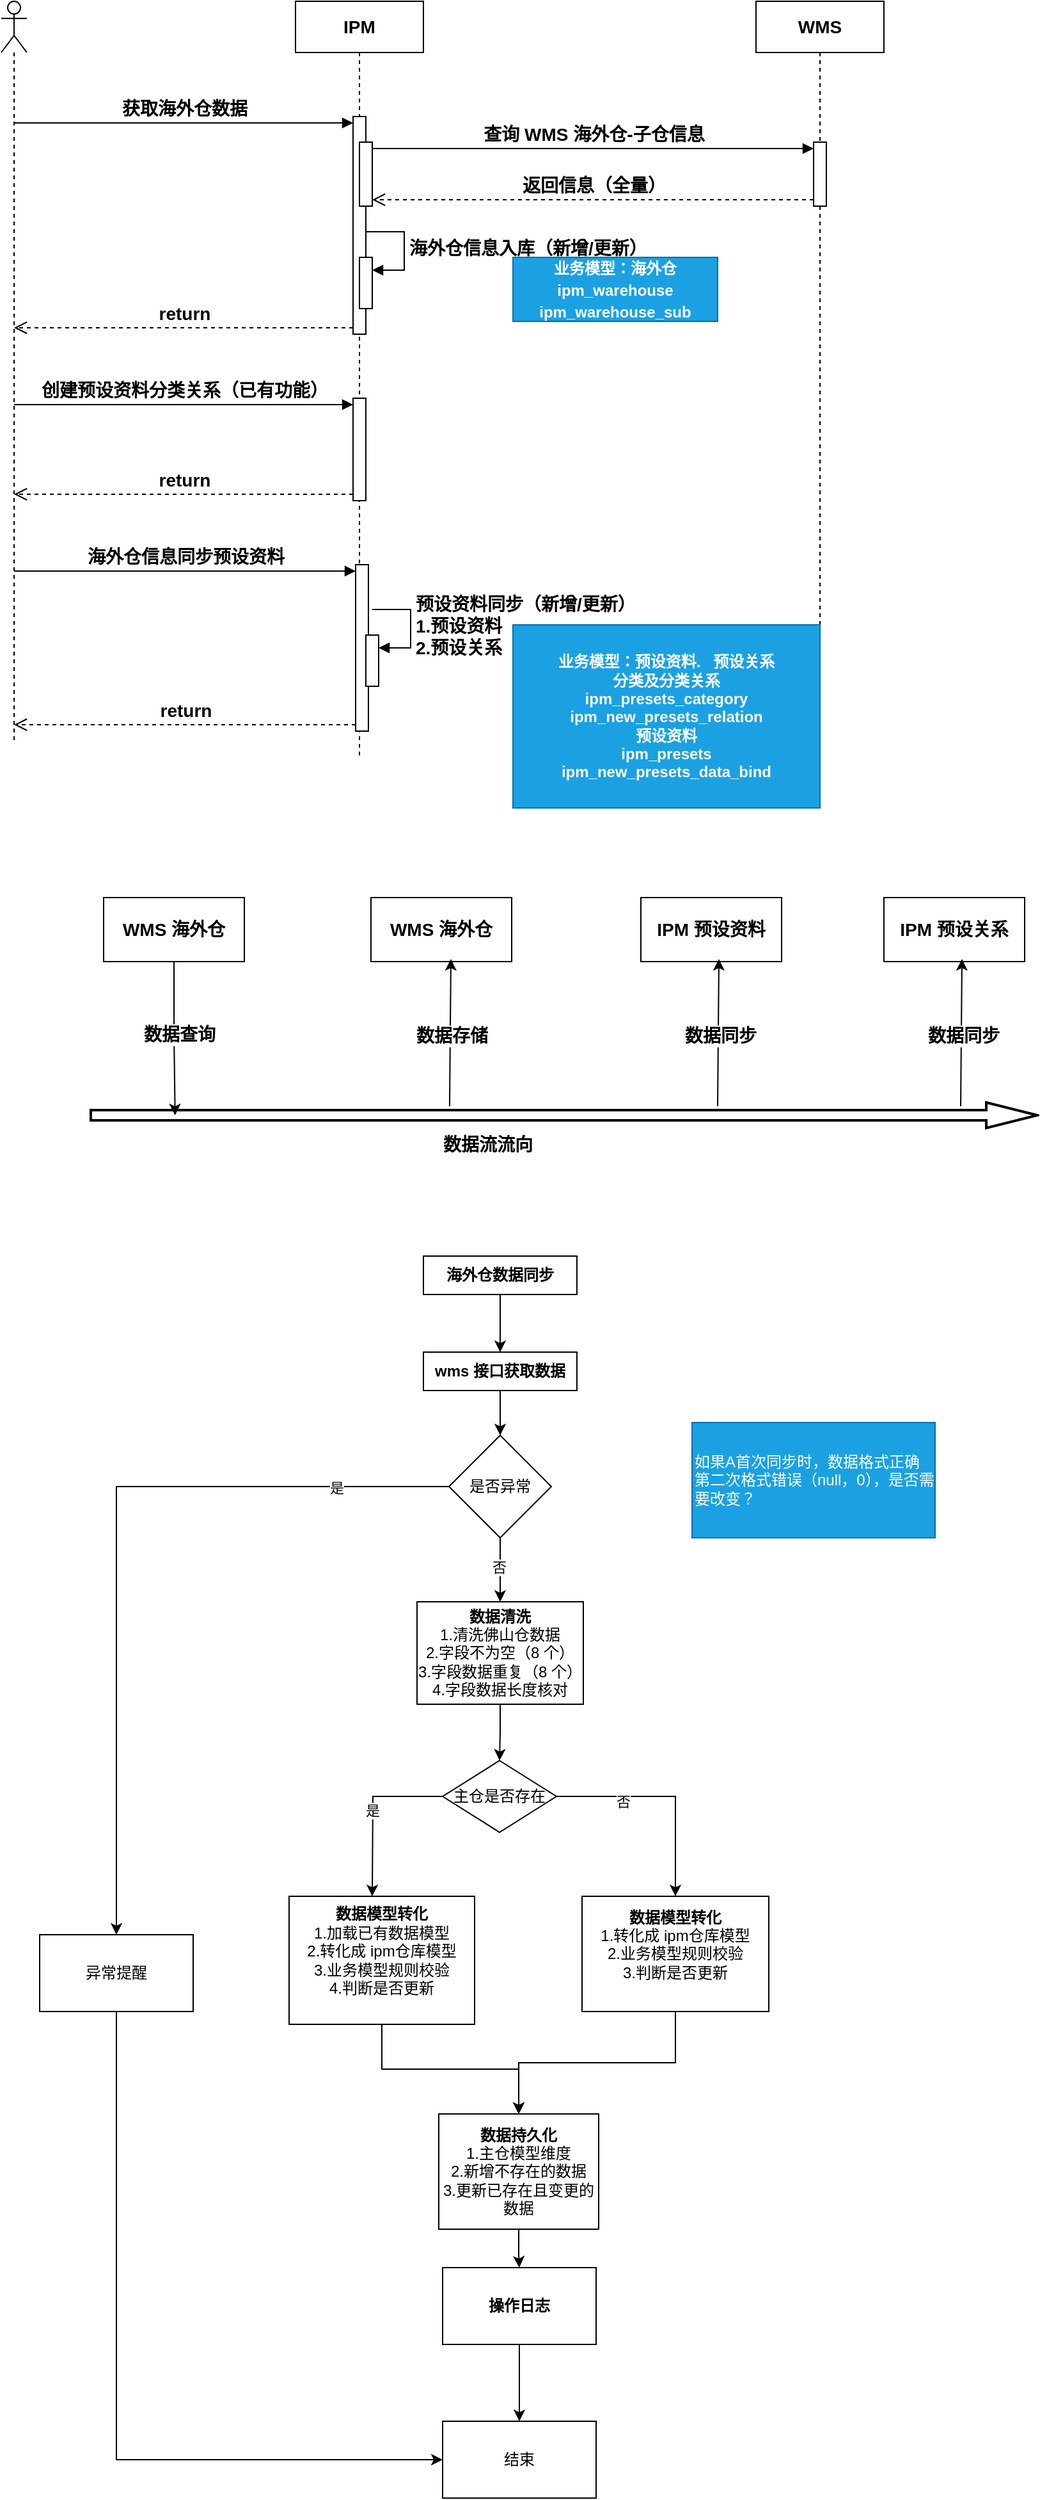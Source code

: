 <mxfile version="24.6.4" type="github">
  <diagram name="第 1 页" id="Jsab-jnm6UaxY9wLTbV5">
    <mxGraphModel dx="1060" dy="646" grid="1" gridSize="10" guides="1" tooltips="1" connect="1" arrows="1" fold="1" page="1" pageScale="1" pageWidth="827" pageHeight="1169" math="0" shadow="0">
      <root>
        <mxCell id="0" />
        <mxCell id="1" parent="0" />
        <mxCell id="QJWTps0vCfm2FNkZpQqd-5" value="&lt;span style=&quot;font-size: 14px;&quot;&gt;&lt;font style=&quot;font-size: 14px;&quot;&gt;IPM&lt;/font&gt;&lt;/span&gt;" style="shape=umlLifeline;perimeter=lifelinePerimeter;whiteSpace=wrap;html=1;container=1;dropTarget=0;collapsible=0;recursiveResize=0;outlineConnect=0;portConstraint=eastwest;newEdgeStyle={&quot;curved&quot;:0,&quot;rounded&quot;:0};fontStyle=1;fontSize=14;" vertex="1" parent="1">
          <mxGeometry x="290" y="210" width="100" height="590" as="geometry" />
        </mxCell>
        <mxCell id="QJWTps0vCfm2FNkZpQqd-6" value="" style="html=1;points=[[0,0,0,0,5],[0,1,0,0,-5],[1,0,0,0,5],[1,1,0,0,-5]];perimeter=orthogonalPerimeter;outlineConnect=0;targetShapes=umlLifeline;portConstraint=eastwest;newEdgeStyle={&quot;curved&quot;:0,&quot;rounded&quot;:0};fontStyle=1;fontSize=14;" vertex="1" parent="QJWTps0vCfm2FNkZpQqd-5">
          <mxGeometry x="45" y="90" width="10" height="170" as="geometry" />
        </mxCell>
        <mxCell id="QJWTps0vCfm2FNkZpQqd-14" value="" style="html=1;points=[[0,0,0,0,5],[0,1,0,0,-5],[1,0,0,0,5],[1,1,0,0,-5]];perimeter=orthogonalPerimeter;outlineConnect=0;targetShapes=umlLifeline;portConstraint=eastwest;newEdgeStyle={&quot;curved&quot;:0,&quot;rounded&quot;:0};fontStyle=1;fontSize=14;" vertex="1" parent="QJWTps0vCfm2FNkZpQqd-5">
          <mxGeometry x="50" y="110" width="10" height="50" as="geometry" />
        </mxCell>
        <mxCell id="QJWTps0vCfm2FNkZpQqd-15" value="" style="html=1;points=[[0,0,0,0,5],[0,1,0,0,-5],[1,0,0,0,5],[1,1,0,0,-5]];perimeter=orthogonalPerimeter;outlineConnect=0;targetShapes=umlLifeline;portConstraint=eastwest;newEdgeStyle={&quot;curved&quot;:0,&quot;rounded&quot;:0};fontStyle=1;fontSize=14;" vertex="1" parent="QJWTps0vCfm2FNkZpQqd-5">
          <mxGeometry x="50" y="200" width="10" height="40" as="geometry" />
        </mxCell>
        <mxCell id="QJWTps0vCfm2FNkZpQqd-16" value="海外仓信息入库（新增/更新）" style="html=1;align=left;spacingLeft=2;endArrow=block;rounded=0;edgeStyle=orthogonalEdgeStyle;curved=0;rounded=0;fontStyle=1;fontSize=14;" edge="1" target="QJWTps0vCfm2FNkZpQqd-15" parent="QJWTps0vCfm2FNkZpQqd-5">
          <mxGeometry relative="1" as="geometry">
            <mxPoint x="55" y="180" as="sourcePoint" />
            <Array as="points">
              <mxPoint x="85" y="210" />
            </Array>
          </mxGeometry>
        </mxCell>
        <mxCell id="QJWTps0vCfm2FNkZpQqd-18" value="" style="html=1;points=[[0,0,0,0,5],[0,1,0,0,-5],[1,0,0,0,5],[1,1,0,0,-5]];perimeter=orthogonalPerimeter;outlineConnect=0;targetShapes=umlLifeline;portConstraint=eastwest;newEdgeStyle={&quot;curved&quot;:0,&quot;rounded&quot;:0};fontStyle=1;fontSize=14;" vertex="1" parent="QJWTps0vCfm2FNkZpQqd-5">
          <mxGeometry x="47" y="440" width="10" height="130" as="geometry" />
        </mxCell>
        <mxCell id="QJWTps0vCfm2FNkZpQqd-22" value="" style="html=1;points=[[0,0,0,0,5],[0,1,0,0,-5],[1,0,0,0,5],[1,1,0,0,-5]];perimeter=orthogonalPerimeter;outlineConnect=0;targetShapes=umlLifeline;portConstraint=eastwest;newEdgeStyle={&quot;curved&quot;:0,&quot;rounded&quot;:0};fontStyle=1;fontSize=14;" vertex="1" parent="QJWTps0vCfm2FNkZpQqd-5">
          <mxGeometry x="55" y="495" width="10" height="40" as="geometry" />
        </mxCell>
        <mxCell id="QJWTps0vCfm2FNkZpQqd-23" value="预设资料同步（新增/更新）&lt;div style=&quot;font-size: 14px;&quot;&gt;1.预设资料&lt;/div&gt;&lt;div style=&quot;font-size: 14px;&quot;&gt;2.预设关系&lt;/div&gt;" style="html=1;align=left;spacingLeft=2;endArrow=block;rounded=0;edgeStyle=orthogonalEdgeStyle;curved=0;rounded=0;fontStyle=1;fontSize=14;" edge="1" target="QJWTps0vCfm2FNkZpQqd-22" parent="QJWTps0vCfm2FNkZpQqd-5">
          <mxGeometry relative="1" as="geometry">
            <mxPoint x="60" y="475" as="sourcePoint" />
            <Array as="points">
              <mxPoint x="90" y="505" />
            </Array>
          </mxGeometry>
        </mxCell>
        <mxCell id="QJWTps0vCfm2FNkZpQqd-25" value="" style="html=1;points=[[0,0,0,0,5],[0,1,0,0,-5],[1,0,0,0,5],[1,1,0,0,-5]];perimeter=orthogonalPerimeter;outlineConnect=0;targetShapes=umlLifeline;portConstraint=eastwest;newEdgeStyle={&quot;curved&quot;:0,&quot;rounded&quot;:0};fontStyle=1;fontSize=14;" vertex="1" parent="QJWTps0vCfm2FNkZpQqd-5">
          <mxGeometry x="45" y="310" width="10" height="80" as="geometry" />
        </mxCell>
        <mxCell id="QJWTps0vCfm2FNkZpQqd-9" value="&lt;font style=&quot;font-size: 14px;&quot;&gt;WMS&lt;/font&gt;" style="shape=umlLifeline;perimeter=lifelinePerimeter;whiteSpace=wrap;html=1;container=1;dropTarget=0;collapsible=0;recursiveResize=0;outlineConnect=0;portConstraint=eastwest;newEdgeStyle={&quot;curved&quot;:0,&quot;rounded&quot;:0};fontStyle=1;fontSize=14;" vertex="1" parent="1">
          <mxGeometry x="650" y="210" width="100" height="590" as="geometry" />
        </mxCell>
        <mxCell id="QJWTps0vCfm2FNkZpQqd-10" value="" style="html=1;points=[[0,0,0,0,5],[0,1,0,0,-5],[1,0,0,0,5],[1,1,0,0,-5]];perimeter=orthogonalPerimeter;outlineConnect=0;targetShapes=umlLifeline;portConstraint=eastwest;newEdgeStyle={&quot;curved&quot;:0,&quot;rounded&quot;:0};fontStyle=1;fontSize=14;" vertex="1" parent="QJWTps0vCfm2FNkZpQqd-9">
          <mxGeometry x="45" y="110" width="10" height="50" as="geometry" />
        </mxCell>
        <mxCell id="QJWTps0vCfm2FNkZpQqd-11" value="查询 WMS 海外仓-子仓信息" style="html=1;verticalAlign=bottom;endArrow=block;curved=0;rounded=0;entryX=0;entryY=0;entryDx=0;entryDy=5;exitX=1;exitY=0;exitDx=0;exitDy=5;exitPerimeter=0;fontStyle=1;fontSize=14;" edge="1" target="QJWTps0vCfm2FNkZpQqd-10" parent="1" source="QJWTps0vCfm2FNkZpQqd-14">
          <mxGeometry relative="1" as="geometry">
            <mxPoint x="515" y="325" as="sourcePoint" />
          </mxGeometry>
        </mxCell>
        <mxCell id="QJWTps0vCfm2FNkZpQqd-12" value="返回信息（全量）" style="html=1;verticalAlign=bottom;endArrow=open;dashed=1;endSize=8;curved=0;rounded=0;exitX=0;exitY=1;exitDx=0;exitDy=-5;entryX=1;entryY=1;entryDx=0;entryDy=-5;entryPerimeter=0;fontStyle=1;fontSize=14;" edge="1" source="QJWTps0vCfm2FNkZpQqd-10" parent="1" target="QJWTps0vCfm2FNkZpQqd-14">
          <mxGeometry relative="1" as="geometry">
            <mxPoint x="510" y="365" as="targetPoint" />
          </mxGeometry>
        </mxCell>
        <mxCell id="QJWTps0vCfm2FNkZpQqd-17" value="&lt;font style=&quot;font-size: 12px;&quot;&gt;业务模型：海外仓&lt;/font&gt;&lt;div&gt;&lt;font style=&quot;font-size: 12px;&quot;&gt;ipm_warehouse&lt;/font&gt;&lt;/div&gt;&lt;div&gt;&lt;font style=&quot;font-size: 12px;&quot;&gt;ipm_warehouse_sub&lt;/font&gt;&lt;/div&gt;" style="html=1;whiteSpace=wrap;fillColor=#1ba1e2;fontColor=#ffffff;strokeColor=#006EAF;fontStyle=1;fontSize=14;" vertex="1" parent="1">
          <mxGeometry x="460" y="410" width="160" height="50" as="geometry" />
        </mxCell>
        <mxCell id="QJWTps0vCfm2FNkZpQqd-21" value="" style="shape=umlLifeline;perimeter=lifelinePerimeter;whiteSpace=wrap;html=1;container=1;dropTarget=0;collapsible=0;recursiveResize=0;outlineConnect=0;portConstraint=eastwest;newEdgeStyle={&quot;curved&quot;:0,&quot;rounded&quot;:0};participant=umlActor;fontStyle=1;fontSize=14;" vertex="1" parent="1">
          <mxGeometry x="60" y="210" width="20" height="580" as="geometry" />
        </mxCell>
        <mxCell id="QJWTps0vCfm2FNkZpQqd-7" value="获取海外仓数据" style="html=1;verticalAlign=bottom;endArrow=block;curved=0;rounded=0;entryX=0;entryY=0;entryDx=0;entryDy=5;fontStyle=1;fontSize=14;" edge="1" target="QJWTps0vCfm2FNkZpQqd-6" parent="1" source="QJWTps0vCfm2FNkZpQqd-21">
          <mxGeometry relative="1" as="geometry">
            <mxPoint x="240" y="305" as="sourcePoint" />
          </mxGeometry>
        </mxCell>
        <mxCell id="QJWTps0vCfm2FNkZpQqd-8" value="return" style="html=1;verticalAlign=bottom;endArrow=open;dashed=1;endSize=8;curved=0;rounded=0;exitX=0;exitY=1;exitDx=0;exitDy=-5;fontStyle=1;fontSize=14;" edge="1" source="QJWTps0vCfm2FNkZpQqd-6" parent="1" target="QJWTps0vCfm2FNkZpQqd-21">
          <mxGeometry relative="1" as="geometry">
            <mxPoint x="250" y="465" as="targetPoint" />
          </mxGeometry>
        </mxCell>
        <mxCell id="QJWTps0vCfm2FNkZpQqd-19" value="海外仓信息同步预设资料" style="html=1;verticalAlign=bottom;endArrow=block;curved=0;rounded=0;entryX=0;entryY=0;entryDx=0;entryDy=5;fontStyle=1;fontSize=14;" edge="1" target="QJWTps0vCfm2FNkZpQqd-18" parent="1" source="QJWTps0vCfm2FNkZpQqd-21">
          <mxGeometry relative="1" as="geometry">
            <mxPoint x="109.5" y="655.0" as="sourcePoint" />
          </mxGeometry>
        </mxCell>
        <mxCell id="QJWTps0vCfm2FNkZpQqd-20" value="return" style="html=1;verticalAlign=bottom;endArrow=open;dashed=1;endSize=8;curved=0;rounded=0;exitX=0;exitY=1;exitDx=0;exitDy=-5;fontStyle=1;fontSize=14;" edge="1" source="QJWTps0vCfm2FNkZpQqd-18" parent="1" target="QJWTps0vCfm2FNkZpQqd-21">
          <mxGeometry relative="1" as="geometry">
            <mxPoint x="109.5" y="775.0" as="targetPoint" />
          </mxGeometry>
        </mxCell>
        <mxCell id="QJWTps0vCfm2FNkZpQqd-24" value="&lt;font style=&quot;font-size: 12px;&quot;&gt;业务模型：预设资料.&amp;nbsp; &amp;nbsp;&lt;/font&gt;&lt;span style=&quot;background-color: initial;&quot;&gt;预设关系&lt;/span&gt;&lt;div style=&quot;font-size: 12px;&quot;&gt;&lt;font style=&quot;font-size: 12px;&quot;&gt;&lt;div&gt;分类及分类关系&lt;/div&gt;&lt;div&gt;ipm_presets_category&lt;/div&gt;&lt;div&gt;ipm_new_presets_relation&lt;/div&gt;&lt;div&gt;预设资料&lt;/div&gt;&lt;div&gt;ipm_presets&lt;/div&gt;&lt;div&gt;ipm_new_presets_data_bind&lt;/div&gt;&lt;/font&gt;&lt;/div&gt;" style="html=1;whiteSpace=wrap;fillColor=#1ba1e2;fontColor=#ffffff;strokeColor=#006EAF;fontStyle=1;fontSize=12;" vertex="1" parent="1">
          <mxGeometry x="460" y="697" width="240" height="143" as="geometry" />
        </mxCell>
        <mxCell id="QJWTps0vCfm2FNkZpQqd-26" value="创建预设资料分类关系（已有功能）" style="html=1;verticalAlign=bottom;endArrow=block;curved=0;rounded=0;entryX=0;entryY=0;entryDx=0;entryDy=5;fontStyle=1;fontSize=14;" edge="1" target="QJWTps0vCfm2FNkZpQqd-25" parent="1" source="QJWTps0vCfm2FNkZpQqd-21">
          <mxGeometry relative="1" as="geometry">
            <mxPoint x="265" y="525" as="sourcePoint" />
          </mxGeometry>
        </mxCell>
        <mxCell id="QJWTps0vCfm2FNkZpQqd-27" value="return" style="html=1;verticalAlign=bottom;endArrow=open;dashed=1;endSize=8;curved=0;rounded=0;exitX=0;exitY=1;exitDx=0;exitDy=-5;fontStyle=1;fontSize=14;" edge="1" source="QJWTps0vCfm2FNkZpQqd-25" parent="1" target="QJWTps0vCfm2FNkZpQqd-21">
          <mxGeometry relative="1" as="geometry">
            <mxPoint x="265" y="595" as="targetPoint" />
          </mxGeometry>
        </mxCell>
        <mxCell id="QJWTps0vCfm2FNkZpQqd-28" value="WMS 海外仓" style="html=1;whiteSpace=wrap;fontStyle=1;fontSize=14;" vertex="1" parent="1">
          <mxGeometry x="140" y="910" width="110" height="50" as="geometry" />
        </mxCell>
        <mxCell id="QJWTps0vCfm2FNkZpQqd-29" value="WMS 海外仓" style="html=1;whiteSpace=wrap;fontStyle=1;fontSize=14;" vertex="1" parent="1">
          <mxGeometry x="349" y="910" width="110" height="50" as="geometry" />
        </mxCell>
        <mxCell id="QJWTps0vCfm2FNkZpQqd-30" value="IPM 预设资料" style="html=1;whiteSpace=wrap;fontStyle=1;fontSize=14;" vertex="1" parent="1">
          <mxGeometry x="560" y="910" width="110" height="50" as="geometry" />
        </mxCell>
        <mxCell id="QJWTps0vCfm2FNkZpQqd-31" value="IPM 预设关系" style="html=1;whiteSpace=wrap;fontStyle=1;fontSize=14;" vertex="1" parent="1">
          <mxGeometry x="750" y="910" width="110" height="50" as="geometry" />
        </mxCell>
        <mxCell id="QJWTps0vCfm2FNkZpQqd-32" value="" style="verticalLabelPosition=bottom;verticalAlign=top;html=1;strokeWidth=2;shape=mxgraph.arrows2.arrow;dy=0.6;dx=40;notch=0;fontStyle=1;fontSize=14;" vertex="1" parent="1">
          <mxGeometry x="130" y="1070" width="740" height="20" as="geometry" />
        </mxCell>
        <mxCell id="QJWTps0vCfm2FNkZpQqd-33" style="edgeStyle=orthogonalEdgeStyle;rounded=0;orthogonalLoop=1;jettySize=auto;html=1;exitX=0.5;exitY=1;exitDx=0;exitDy=0;entryX=0.089;entryY=0.5;entryDx=0;entryDy=0;entryPerimeter=0;fontStyle=1;fontSize=14;" edge="1" parent="1" source="QJWTps0vCfm2FNkZpQqd-28" target="QJWTps0vCfm2FNkZpQqd-32">
          <mxGeometry relative="1" as="geometry" />
        </mxCell>
        <mxCell id="QJWTps0vCfm2FNkZpQqd-34" value="数据查询" style="edgeLabel;html=1;align=center;verticalAlign=middle;resizable=0;points=[];fontStyle=1;fontSize=14;" vertex="1" connectable="0" parent="QJWTps0vCfm2FNkZpQqd-33">
          <mxGeometry x="-0.042" y="3" relative="1" as="geometry">
            <mxPoint as="offset" />
          </mxGeometry>
        </mxCell>
        <mxCell id="QJWTps0vCfm2FNkZpQqd-35" value="" style="endArrow=classic;html=1;rounded=0;entryX=0.568;entryY=0.96;entryDx=0;entryDy=0;entryPerimeter=0;exitX=0.379;exitY=0.15;exitDx=0;exitDy=0;exitPerimeter=0;fontStyle=1;fontSize=14;" edge="1" parent="1" source="QJWTps0vCfm2FNkZpQqd-32" target="QJWTps0vCfm2FNkZpQqd-29">
          <mxGeometry width="50" height="50" relative="1" as="geometry">
            <mxPoint x="411" y="1040" as="sourcePoint" />
            <mxPoint x="410" y="1000" as="targetPoint" />
          </mxGeometry>
        </mxCell>
        <mxCell id="QJWTps0vCfm2FNkZpQqd-36" value="数据存储" style="edgeLabel;html=1;align=center;verticalAlign=middle;resizable=0;points=[];fontStyle=1;fontSize=14;" vertex="1" connectable="0" parent="QJWTps0vCfm2FNkZpQqd-35">
          <mxGeometry x="-0.204" y="-2" relative="1" as="geometry">
            <mxPoint x="-1" y="-9" as="offset" />
          </mxGeometry>
        </mxCell>
        <mxCell id="QJWTps0vCfm2FNkZpQqd-37" value="" style="endArrow=classic;html=1;rounded=0;entryX=0.568;entryY=0.96;entryDx=0;entryDy=0;entryPerimeter=0;exitX=0.379;exitY=0.15;exitDx=0;exitDy=0;exitPerimeter=0;fontStyle=1;fontSize=14;" edge="1" parent="1">
          <mxGeometry width="50" height="50" relative="1" as="geometry">
            <mxPoint x="620" y="1073" as="sourcePoint" />
            <mxPoint x="621" y="958" as="targetPoint" />
          </mxGeometry>
        </mxCell>
        <mxCell id="QJWTps0vCfm2FNkZpQqd-38" value="数据同步" style="edgeLabel;html=1;align=center;verticalAlign=middle;resizable=0;points=[];fontStyle=1;fontSize=14;" vertex="1" connectable="0" parent="QJWTps0vCfm2FNkZpQqd-37">
          <mxGeometry x="-0.204" y="-2" relative="1" as="geometry">
            <mxPoint x="-1" y="-9" as="offset" />
          </mxGeometry>
        </mxCell>
        <mxCell id="QJWTps0vCfm2FNkZpQqd-39" value="" style="endArrow=classic;html=1;rounded=0;entryX=0.568;entryY=0.96;entryDx=0;entryDy=0;entryPerimeter=0;exitX=0.379;exitY=0.15;exitDx=0;exitDy=0;exitPerimeter=0;fontStyle=1;fontSize=14;" edge="1" parent="1">
          <mxGeometry width="50" height="50" relative="1" as="geometry">
            <mxPoint x="810" y="1073" as="sourcePoint" />
            <mxPoint x="811" y="958" as="targetPoint" />
          </mxGeometry>
        </mxCell>
        <mxCell id="QJWTps0vCfm2FNkZpQqd-40" value="数据同步" style="edgeLabel;html=1;align=center;verticalAlign=middle;resizable=0;points=[];fontStyle=1;fontSize=14;" vertex="1" connectable="0" parent="QJWTps0vCfm2FNkZpQqd-39">
          <mxGeometry x="-0.204" y="-2" relative="1" as="geometry">
            <mxPoint x="-1" y="-9" as="offset" />
          </mxGeometry>
        </mxCell>
        <mxCell id="QJWTps0vCfm2FNkZpQqd-41" value="&lt;font style=&quot;font-size: 14px;&quot;&gt;数据流流向&lt;/font&gt;" style="text;html=1;align=center;verticalAlign=middle;resizable=0;points=[];autosize=1;strokeColor=none;fillColor=none;fontStyle=1;fontSize=14;" vertex="1" parent="1">
          <mxGeometry x="395" y="1088" width="90" height="30" as="geometry" />
        </mxCell>
        <mxCell id="QJWTps0vCfm2FNkZpQqd-47" style="edgeStyle=orthogonalEdgeStyle;rounded=0;orthogonalLoop=1;jettySize=auto;html=1;exitX=0.5;exitY=1;exitDx=0;exitDy=0;" edge="1" parent="1" source="QJWTps0vCfm2FNkZpQqd-45" target="QJWTps0vCfm2FNkZpQqd-46">
          <mxGeometry relative="1" as="geometry" />
        </mxCell>
        <mxCell id="QJWTps0vCfm2FNkZpQqd-45" value="&lt;b&gt;海外仓数据同步&lt;/b&gt;" style="rounded=0;whiteSpace=wrap;html=1;" vertex="1" parent="1">
          <mxGeometry x="390" y="1190" width="120" height="30" as="geometry" />
        </mxCell>
        <mxCell id="QJWTps0vCfm2FNkZpQqd-49" style="edgeStyle=orthogonalEdgeStyle;rounded=0;orthogonalLoop=1;jettySize=auto;html=1;exitX=0.5;exitY=1;exitDx=0;exitDy=0;" edge="1" parent="1" source="QJWTps0vCfm2FNkZpQqd-46" target="QJWTps0vCfm2FNkZpQqd-62">
          <mxGeometry relative="1" as="geometry" />
        </mxCell>
        <mxCell id="QJWTps0vCfm2FNkZpQqd-46" value="&lt;b&gt;wms 接口获取数据&lt;/b&gt;" style="rounded=0;whiteSpace=wrap;html=1;" vertex="1" parent="1">
          <mxGeometry x="390" y="1265" width="120" height="30" as="geometry" />
        </mxCell>
        <mxCell id="QJWTps0vCfm2FNkZpQqd-51" style="edgeStyle=orthogonalEdgeStyle;rounded=0;orthogonalLoop=1;jettySize=auto;html=1;exitX=0.5;exitY=1;exitDx=0;exitDy=0;entryX=0.5;entryY=0;entryDx=0;entryDy=0;" edge="1" parent="1" source="QJWTps0vCfm2FNkZpQqd-48" target="QJWTps0vCfm2FNkZpQqd-52">
          <mxGeometry relative="1" as="geometry" />
        </mxCell>
        <mxCell id="QJWTps0vCfm2FNkZpQqd-48" value="&lt;b&gt;数据清洗&lt;/b&gt;&lt;div&gt;1.清洗佛山仓数据&lt;br&gt;&lt;div&gt;2.字段不为空（8 个）&lt;/div&gt;&lt;div&gt;3.字段数据重复（8 个）&lt;/div&gt;&lt;div&gt;4.字段数据长度核对&lt;/div&gt;&lt;/div&gt;" style="rounded=0;whiteSpace=wrap;html=1;" vertex="1" parent="1">
          <mxGeometry x="385" y="1460" width="130" height="80" as="geometry" />
        </mxCell>
        <mxCell id="QJWTps0vCfm2FNkZpQqd-59" style="edgeStyle=orthogonalEdgeStyle;rounded=0;orthogonalLoop=1;jettySize=auto;html=1;exitX=0.5;exitY=1;exitDx=0;exitDy=0;" edge="1" parent="1" source="QJWTps0vCfm2FNkZpQqd-50" target="QJWTps0vCfm2FNkZpQqd-58">
          <mxGeometry relative="1" as="geometry" />
        </mxCell>
        <mxCell id="QJWTps0vCfm2FNkZpQqd-50" value="&lt;div&gt;&lt;b&gt;数据模型转化&lt;/b&gt;&lt;/div&gt;&lt;div&gt;1.加载已有数据模型&lt;/div&gt;&lt;div&gt;2.转化成 ipm仓库模型&lt;/div&gt;&lt;div&gt;3.业务模型规则校验&lt;/div&gt;&lt;div&gt;4.判断是否更新&lt;/div&gt;&lt;div&gt;&lt;br&gt;&lt;/div&gt;" style="rounded=0;whiteSpace=wrap;html=1;" vertex="1" parent="1">
          <mxGeometry x="285" y="1690" width="145" height="100" as="geometry" />
        </mxCell>
        <mxCell id="QJWTps0vCfm2FNkZpQqd-53" style="edgeStyle=orthogonalEdgeStyle;rounded=0;orthogonalLoop=1;jettySize=auto;html=1;exitX=0;exitY=0.5;exitDx=0;exitDy=0;" edge="1" parent="1" source="QJWTps0vCfm2FNkZpQqd-52">
          <mxGeometry relative="1" as="geometry">
            <mxPoint x="404.44" y="1610" as="sourcePoint" />
            <mxPoint x="350" y="1690" as="targetPoint" />
          </mxGeometry>
        </mxCell>
        <mxCell id="QJWTps0vCfm2FNkZpQqd-54" value="是" style="edgeLabel;html=1;align=center;verticalAlign=middle;resizable=0;points=[];" vertex="1" connectable="0" parent="QJWTps0vCfm2FNkZpQqd-53">
          <mxGeometry x="-0.009" y="-1" relative="1" as="geometry">
            <mxPoint as="offset" />
          </mxGeometry>
        </mxCell>
        <mxCell id="QJWTps0vCfm2FNkZpQqd-56" style="edgeStyle=orthogonalEdgeStyle;rounded=0;orthogonalLoop=1;jettySize=auto;html=1;exitX=1;exitY=0.5;exitDx=0;exitDy=0;" edge="1" parent="1" source="QJWTps0vCfm2FNkZpQqd-52" target="QJWTps0vCfm2FNkZpQqd-55">
          <mxGeometry relative="1" as="geometry" />
        </mxCell>
        <mxCell id="QJWTps0vCfm2FNkZpQqd-57" value="否" style="edgeLabel;html=1;align=center;verticalAlign=middle;resizable=0;points=[];" vertex="1" connectable="0" parent="QJWTps0vCfm2FNkZpQqd-56">
          <mxGeometry x="-0.391" y="-4" relative="1" as="geometry">
            <mxPoint as="offset" />
          </mxGeometry>
        </mxCell>
        <mxCell id="QJWTps0vCfm2FNkZpQqd-52" value="主仓是否存在" style="rhombus;whiteSpace=wrap;html=1;" vertex="1" parent="1">
          <mxGeometry x="405" y="1584" width="89" height="56" as="geometry" />
        </mxCell>
        <mxCell id="QJWTps0vCfm2FNkZpQqd-60" style="edgeStyle=orthogonalEdgeStyle;rounded=0;orthogonalLoop=1;jettySize=auto;html=1;exitX=0.5;exitY=1;exitDx=0;exitDy=0;entryX=0.5;entryY=0;entryDx=0;entryDy=0;" edge="1" parent="1" source="QJWTps0vCfm2FNkZpQqd-55" target="QJWTps0vCfm2FNkZpQqd-58">
          <mxGeometry relative="1" as="geometry">
            <mxPoint x="460" y="1860" as="targetPoint" />
          </mxGeometry>
        </mxCell>
        <mxCell id="QJWTps0vCfm2FNkZpQqd-55" value="&lt;div&gt;&lt;b&gt;数据模型转化&lt;/b&gt;&lt;/div&gt;&lt;div&gt;1.转化成 ipm仓库模型&lt;/div&gt;&lt;div&gt;2.业务模型规则校验&lt;/div&gt;&lt;div&gt;3.判断是否更新&lt;/div&gt;&lt;div&gt;&lt;br&gt;&lt;/div&gt;" style="rounded=0;whiteSpace=wrap;html=1;" vertex="1" parent="1">
          <mxGeometry x="514" y="1690" width="146" height="90" as="geometry" />
        </mxCell>
        <mxCell id="QJWTps0vCfm2FNkZpQqd-71" style="edgeStyle=orthogonalEdgeStyle;rounded=0;orthogonalLoop=1;jettySize=auto;html=1;exitX=0.5;exitY=1;exitDx=0;exitDy=0;" edge="1" parent="1" source="QJWTps0vCfm2FNkZpQqd-58" target="QJWTps0vCfm2FNkZpQqd-70">
          <mxGeometry relative="1" as="geometry" />
        </mxCell>
        <mxCell id="QJWTps0vCfm2FNkZpQqd-58" value="&lt;b&gt;数据持久化&lt;/b&gt;&lt;div&gt;1.主仓模型维度&lt;/div&gt;&lt;div&gt;2.新增不存在的数据&lt;/div&gt;&lt;div&gt;3.更新已存在且变更的数据&lt;/div&gt;" style="rounded=0;whiteSpace=wrap;html=1;" vertex="1" parent="1">
          <mxGeometry x="402" y="1860" width="125" height="90" as="geometry" />
        </mxCell>
        <mxCell id="QJWTps0vCfm2FNkZpQqd-61" value="如果A首次同步时，数据格式正确&lt;div&gt;第二次格式错误（null，0），是否需要改变？&lt;/div&gt;" style="rounded=0;whiteSpace=wrap;html=1;fillColor=#1ba1e2;fontColor=#ffffff;strokeColor=#006EAF;align=left;" vertex="1" parent="1">
          <mxGeometry x="600" y="1320" width="190" height="90" as="geometry" />
        </mxCell>
        <mxCell id="QJWTps0vCfm2FNkZpQqd-63" style="edgeStyle=orthogonalEdgeStyle;rounded=0;orthogonalLoop=1;jettySize=auto;html=1;exitX=0.5;exitY=1;exitDx=0;exitDy=0;" edge="1" parent="1" source="QJWTps0vCfm2FNkZpQqd-62" target="QJWTps0vCfm2FNkZpQqd-48">
          <mxGeometry relative="1" as="geometry" />
        </mxCell>
        <mxCell id="QJWTps0vCfm2FNkZpQqd-64" value="否" style="edgeLabel;html=1;align=center;verticalAlign=middle;resizable=0;points=[];" vertex="1" connectable="0" parent="QJWTps0vCfm2FNkZpQqd-63">
          <mxGeometry x="-0.084" y="-1" relative="1" as="geometry">
            <mxPoint as="offset" />
          </mxGeometry>
        </mxCell>
        <mxCell id="QJWTps0vCfm2FNkZpQqd-68" style="edgeStyle=orthogonalEdgeStyle;rounded=0;orthogonalLoop=1;jettySize=auto;html=1;exitX=0;exitY=0.5;exitDx=0;exitDy=0;" edge="1" parent="1" source="QJWTps0vCfm2FNkZpQqd-62" target="QJWTps0vCfm2FNkZpQqd-65">
          <mxGeometry relative="1" as="geometry" />
        </mxCell>
        <mxCell id="QJWTps0vCfm2FNkZpQqd-69" value="是" style="edgeLabel;html=1;align=center;verticalAlign=middle;resizable=0;points=[];" vertex="1" connectable="0" parent="QJWTps0vCfm2FNkZpQqd-68">
          <mxGeometry x="-0.707" y="1" relative="1" as="geometry">
            <mxPoint x="1" as="offset" />
          </mxGeometry>
        </mxCell>
        <mxCell id="QJWTps0vCfm2FNkZpQqd-62" value="是否异常" style="rhombus;whiteSpace=wrap;html=1;" vertex="1" parent="1">
          <mxGeometry x="410" y="1330" width="80" height="80" as="geometry" />
        </mxCell>
        <mxCell id="QJWTps0vCfm2FNkZpQqd-74" style="edgeStyle=orthogonalEdgeStyle;rounded=0;orthogonalLoop=1;jettySize=auto;html=1;exitX=0.5;exitY=1;exitDx=0;exitDy=0;entryX=0;entryY=0.5;entryDx=0;entryDy=0;" edge="1" parent="1" source="QJWTps0vCfm2FNkZpQqd-65" target="QJWTps0vCfm2FNkZpQqd-72">
          <mxGeometry relative="1" as="geometry" />
        </mxCell>
        <mxCell id="QJWTps0vCfm2FNkZpQqd-65" value="异常提醒" style="rounded=0;whiteSpace=wrap;html=1;" vertex="1" parent="1">
          <mxGeometry x="90" y="1720" width="120" height="60" as="geometry" />
        </mxCell>
        <mxCell id="QJWTps0vCfm2FNkZpQqd-73" style="edgeStyle=orthogonalEdgeStyle;rounded=0;orthogonalLoop=1;jettySize=auto;html=1;exitX=0.5;exitY=1;exitDx=0;exitDy=0;entryX=0.5;entryY=0;entryDx=0;entryDy=0;" edge="1" parent="1" source="QJWTps0vCfm2FNkZpQqd-70" target="QJWTps0vCfm2FNkZpQqd-72">
          <mxGeometry relative="1" as="geometry" />
        </mxCell>
        <mxCell id="QJWTps0vCfm2FNkZpQqd-70" value="&lt;b&gt;操作日志&lt;/b&gt;" style="rounded=0;whiteSpace=wrap;html=1;" vertex="1" parent="1">
          <mxGeometry x="405" y="1980" width="120" height="60" as="geometry" />
        </mxCell>
        <mxCell id="QJWTps0vCfm2FNkZpQqd-72" value="结束" style="rounded=0;whiteSpace=wrap;html=1;" vertex="1" parent="1">
          <mxGeometry x="405" y="2100" width="120" height="60" as="geometry" />
        </mxCell>
      </root>
    </mxGraphModel>
  </diagram>
</mxfile>
